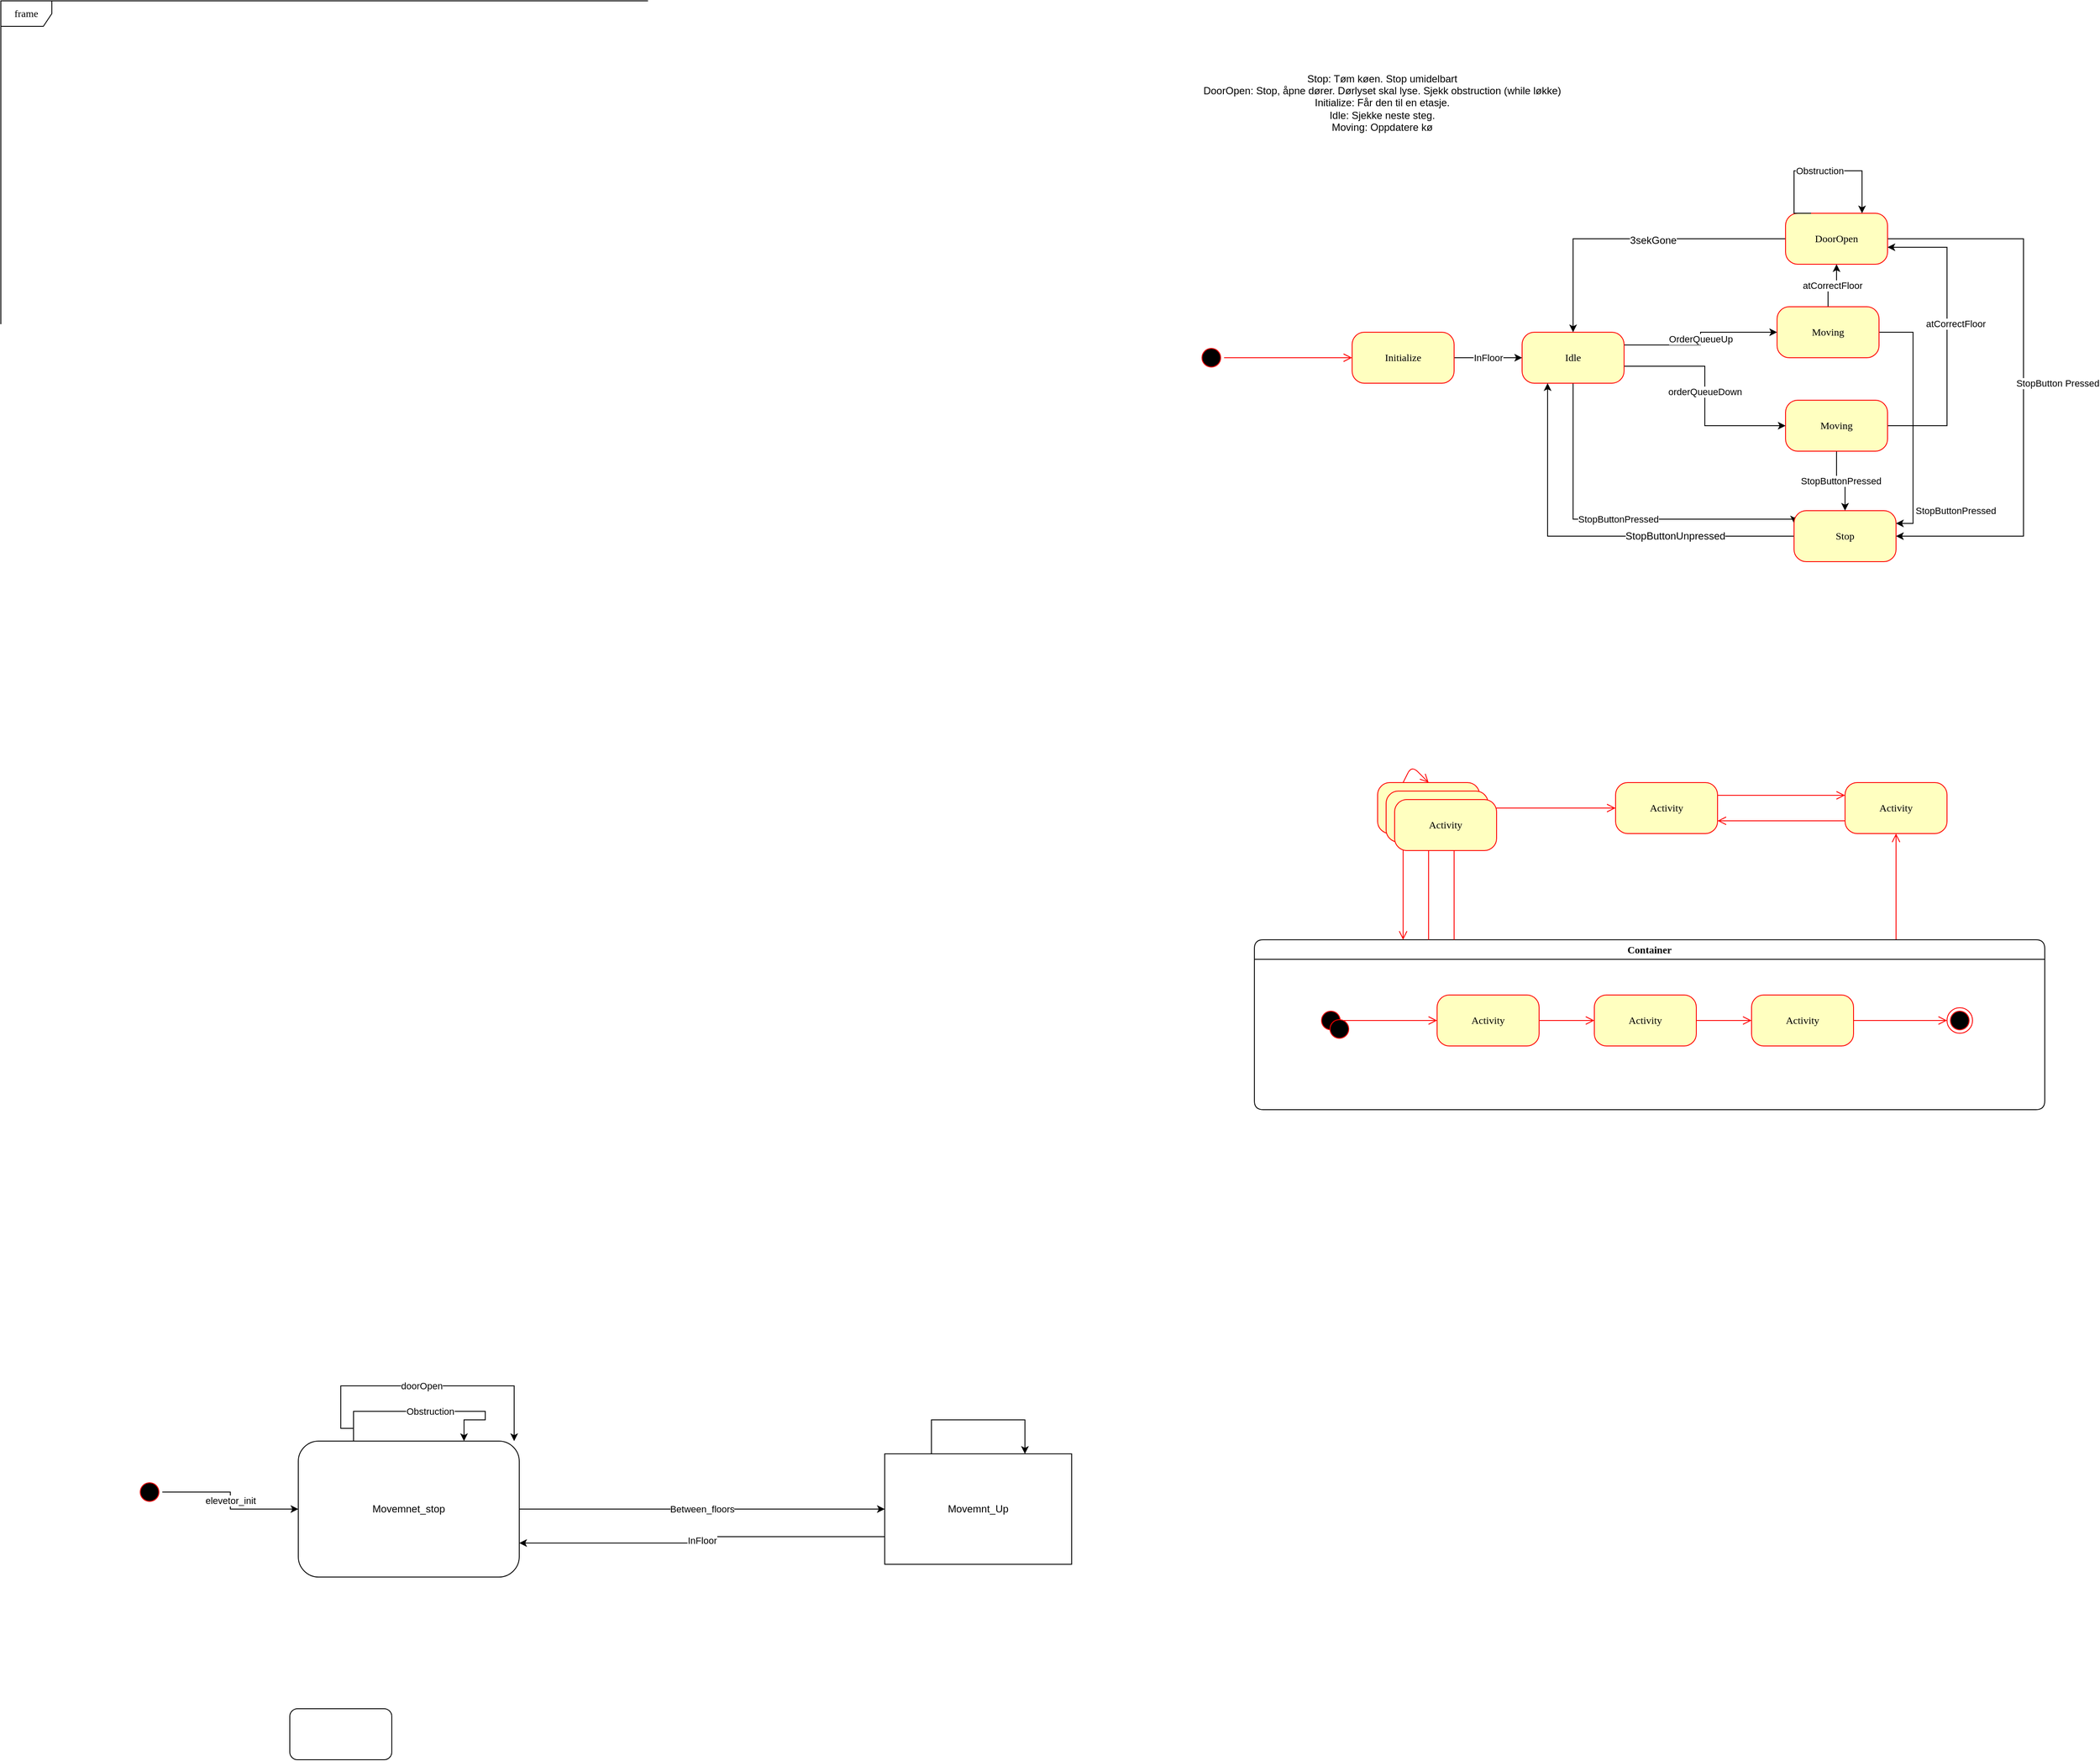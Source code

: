 <mxfile version="12.6.6" type="github">
  <diagram name="Page-1" id="58cdce13-f638-feb5-8d6f-7d28b1aa9fa0">
    <mxGraphModel dx="3329" dy="1597" grid="1" gridSize="10" guides="1" tooltips="1" connect="1" arrows="1" fold="1" page="1" pageScale="1" pageWidth="1100" pageHeight="850" background="#ffffff" math="0" shadow="0">
      <root>
        <mxCell id="0"/>
        <mxCell id="1" parent="0"/>
        <mxCell id="382b91b5511bd0f7-5" value="Activity" style="rounded=1;whiteSpace=wrap;html=1;arcSize=24;fillColor=#ffffc0;strokeColor=#ff0000;shadow=0;comic=0;labelBackgroundColor=none;fontFamily=Verdana;fontSize=12;fontColor=#000000;align=center;" parent="1" vertex="1">
          <mxGeometry x="240" y="310" width="120" height="60" as="geometry"/>
        </mxCell>
        <mxCell id="3cde6dad864a17aa-13" style="edgeStyle=elbowEdgeStyle;html=1;exitX=0;exitY=0.75;entryX=1;entryY=0.75;labelBackgroundColor=none;endArrow=open;endSize=8;strokeColor=#ff0000;fontFamily=Verdana;fontSize=12;align=left;" parent="1" source="382b91b5511bd0f7-9" target="382b91b5511bd0f7-10" edge="1">
          <mxGeometry relative="1" as="geometry"/>
        </mxCell>
        <mxCell id="382b91b5511bd0f7-9" value="Activity" style="rounded=1;whiteSpace=wrap;html=1;arcSize=24;fillColor=#ffffc0;strokeColor=#ff0000;shadow=0;comic=0;labelBackgroundColor=none;fontFamily=Verdana;fontSize=12;fontColor=#000000;align=center;" parent="1" vertex="1">
          <mxGeometry x="790" y="310" width="120" height="60" as="geometry"/>
        </mxCell>
        <mxCell id="382b91b5511bd0f7-10" value="Activity" style="rounded=1;whiteSpace=wrap;html=1;arcSize=24;fillColor=#ffffc0;strokeColor=#ff0000;shadow=0;comic=0;labelBackgroundColor=none;fontFamily=Verdana;fontSize=12;fontColor=#000000;align=center;" parent="1" vertex="1">
          <mxGeometry x="520" y="310" width="120" height="60" as="geometry"/>
        </mxCell>
        <mxCell id="3cde6dad864a17aa-5" style="edgeStyle=elbowEdgeStyle;html=1;labelBackgroundColor=none;endArrow=open;endSize=8;strokeColor=#ff0000;fontFamily=Verdana;fontSize=12;align=left;" parent="1" source="2a3bc250acf0617d-7" target="382b91b5511bd0f7-9" edge="1">
          <mxGeometry relative="1" as="geometry"/>
        </mxCell>
        <mxCell id="2a3bc250acf0617d-7" value="Container" style="swimlane;whiteSpace=wrap;html=1;rounded=1;shadow=0;comic=0;labelBackgroundColor=none;strokeWidth=1;fontFamily=Verdana;fontSize=12;align=center;" parent="1" vertex="1">
          <mxGeometry x="95" y="495" width="930" height="200" as="geometry"/>
        </mxCell>
        <mxCell id="3cde6dad864a17aa-10" style="edgeStyle=elbowEdgeStyle;html=1;labelBackgroundColor=none;endArrow=open;endSize=8;strokeColor=#ff0000;fontFamily=Verdana;fontSize=12;align=left;" parent="2a3bc250acf0617d-7" source="382b91b5511bd0f7-8" target="3cde6dad864a17aa-1" edge="1">
          <mxGeometry relative="1" as="geometry"/>
        </mxCell>
        <mxCell id="382b91b5511bd0f7-8" value="Activity" style="rounded=1;whiteSpace=wrap;html=1;arcSize=24;fillColor=#ffffc0;strokeColor=#ff0000;shadow=0;comic=0;labelBackgroundColor=none;fontFamily=Verdana;fontSize=12;fontColor=#000000;align=center;" parent="2a3bc250acf0617d-7" vertex="1">
          <mxGeometry x="215" y="65" width="120" height="60" as="geometry"/>
        </mxCell>
        <mxCell id="24f968d109e7d6b4-3" value="" style="ellipse;html=1;shape=endState;fillColor=#000000;strokeColor=#ff0000;rounded=1;shadow=0;comic=0;labelBackgroundColor=none;fontFamily=Verdana;fontSize=12;fontColor=#000000;align=center;" parent="2a3bc250acf0617d-7" vertex="1">
          <mxGeometry x="815" y="80" width="30" height="30" as="geometry"/>
        </mxCell>
        <mxCell id="3cde6dad864a17aa-9" style="edgeStyle=elbowEdgeStyle;html=1;labelBackgroundColor=none;endArrow=open;endSize=8;strokeColor=#ff0000;fontFamily=Verdana;fontSize=12;align=left;" parent="2a3bc250acf0617d-7" source="2a3bc250acf0617d-3" target="382b91b5511bd0f7-8" edge="1">
          <mxGeometry relative="1" as="geometry"/>
        </mxCell>
        <mxCell id="2a3bc250acf0617d-3" value="" style="ellipse;html=1;shape=startState;fillColor=#000000;strokeColor=#ff0000;rounded=1;shadow=0;comic=0;labelBackgroundColor=none;fontFamily=Verdana;fontSize=12;fontColor=#000000;align=center;direction=south;" parent="2a3bc250acf0617d-7" vertex="1">
          <mxGeometry x="75" y="80" width="30" height="30" as="geometry"/>
        </mxCell>
        <mxCell id="3cde6dad864a17aa-11" style="edgeStyle=elbowEdgeStyle;html=1;labelBackgroundColor=none;endArrow=open;endSize=8;strokeColor=#ff0000;fontFamily=Verdana;fontSize=12;align=left;" parent="2a3bc250acf0617d-7" source="3cde6dad864a17aa-1" target="3cde6dad864a17aa-2" edge="1">
          <mxGeometry relative="1" as="geometry"/>
        </mxCell>
        <mxCell id="3cde6dad864a17aa-1" value="Activity" style="rounded=1;whiteSpace=wrap;html=1;arcSize=24;fillColor=#ffffc0;strokeColor=#ff0000;shadow=0;comic=0;labelBackgroundColor=none;fontFamily=Verdana;fontSize=12;fontColor=#000000;align=center;" parent="2a3bc250acf0617d-7" vertex="1">
          <mxGeometry x="400" y="65" width="120" height="60" as="geometry"/>
        </mxCell>
        <mxCell id="3cde6dad864a17aa-12" style="edgeStyle=elbowEdgeStyle;html=1;labelBackgroundColor=none;endArrow=open;endSize=8;strokeColor=#ff0000;fontFamily=Verdana;fontSize=12;align=left;" parent="2a3bc250acf0617d-7" source="3cde6dad864a17aa-2" target="24f968d109e7d6b4-3" edge="1">
          <mxGeometry relative="1" as="geometry"/>
        </mxCell>
        <mxCell id="3cde6dad864a17aa-2" value="Activity" style="rounded=1;whiteSpace=wrap;html=1;arcSize=24;fillColor=#ffffc0;strokeColor=#ff0000;shadow=0;comic=0;labelBackgroundColor=none;fontFamily=Verdana;fontSize=12;fontColor=#000000;align=center;" parent="2a3bc250acf0617d-7" vertex="1">
          <mxGeometry x="585" y="65" width="120" height="60" as="geometry"/>
        </mxCell>
        <mxCell id="2a3bc250acf0617d-8" value="frame" style="shape=umlFrame;whiteSpace=wrap;html=1;rounded=1;shadow=0;comic=0;labelBackgroundColor=none;strokeWidth=1;fontFamily=Verdana;fontSize=12;align=center;" parent="1" vertex="1">
          <mxGeometry x="-1380" y="-610" width="1050" height="745" as="geometry"/>
        </mxCell>
        <mxCell id="2a3bc250acf0617d-12" style="edgeStyle=orthogonalEdgeStyle;html=1;exitX=0.25;exitY=0;entryX=0.5;entryY=0;labelBackgroundColor=none;endArrow=open;endSize=8;strokeColor=#ff0000;fontFamily=Verdana;fontSize=12;align=left;entryDx=0;entryDy=0;" parent="1" source="382b91b5511bd0f7-5" target="382b91b5511bd0f7-5" edge="1">
          <mxGeometry relative="1" as="geometry">
            <Array as="points">
              <mxPoint x="280" y="290"/>
            </Array>
          </mxGeometry>
        </mxCell>
        <mxCell id="2a3bc250acf0617d-13" style="edgeStyle=orthogonalEdgeStyle;html=1;exitX=1;exitY=0.5;entryX=0;entryY=0.5;labelBackgroundColor=none;endArrow=open;endSize=8;strokeColor=#ff0000;fontFamily=Verdana;fontSize=12;align=left;" parent="1" source="382b91b5511bd0f7-5" target="382b91b5511bd0f7-10" edge="1">
          <mxGeometry relative="1" as="geometry"/>
        </mxCell>
        <mxCell id="2a3bc250acf0617d-15" style="edgeStyle=orthogonalEdgeStyle;html=1;exitX=1;exitY=0.25;entryX=0;entryY=0.25;labelBackgroundColor=none;endArrow=open;endSize=8;strokeColor=#ff0000;fontFamily=Verdana;fontSize=12;align=left;" parent="1" source="382b91b5511bd0f7-10" target="382b91b5511bd0f7-9" edge="1">
          <mxGeometry relative="1" as="geometry"/>
        </mxCell>
        <mxCell id="3cde6dad864a17aa-6" style="edgeStyle=elbowEdgeStyle;html=1;labelBackgroundColor=none;endArrow=open;endSize=8;strokeColor=#ff0000;fontFamily=Verdana;fontSize=12;align=left;entryX=0.75;entryY=1;" parent="1" source="2a3bc250acf0617d-7" target="382b91b5511bd0f7-5" edge="1">
          <mxGeometry relative="1" as="geometry">
            <mxPoint x="340" y="505" as="sourcePoint"/>
            <mxPoint x="340" y="380" as="targetPoint"/>
          </mxGeometry>
        </mxCell>
        <mxCell id="3cde6dad864a17aa-7" style="edgeStyle=elbowEdgeStyle;html=1;labelBackgroundColor=none;endArrow=open;endSize=8;strokeColor=#ff0000;fontFamily=Verdana;fontSize=12;align=left;entryX=0.5;entryY=1;" parent="1" source="2a3bc250acf0617d-7" target="382b91b5511bd0f7-5" edge="1">
          <mxGeometry relative="1" as="geometry">
            <mxPoint x="340" y="505" as="sourcePoint"/>
            <mxPoint x="340" y="380" as="targetPoint"/>
          </mxGeometry>
        </mxCell>
        <mxCell id="3cde6dad864a17aa-8" style="edgeStyle=elbowEdgeStyle;html=1;labelBackgroundColor=none;endArrow=open;endSize=8;strokeColor=#ff0000;fontFamily=Verdana;fontSize=12;align=left;exitX=0.25;exitY=1;" parent="1" source="382b91b5511bd0f7-5" target="2a3bc250acf0617d-7" edge="1">
          <mxGeometry relative="1" as="geometry">
            <mxPoint x="350" y="515" as="sourcePoint"/>
            <mxPoint x="350" y="390" as="targetPoint"/>
          </mxGeometry>
        </mxCell>
        <mxCell id="xnfGC8_ZxIWT7jYt_e5Y-1" value="Activity" style="rounded=1;whiteSpace=wrap;html=1;arcSize=24;fillColor=#ffffc0;strokeColor=#ff0000;shadow=0;comic=0;labelBackgroundColor=none;fontFamily=Verdana;fontSize=12;fontColor=#000000;align=center;" vertex="1" parent="1">
          <mxGeometry x="250" y="320" width="120" height="60" as="geometry"/>
        </mxCell>
        <mxCell id="xnfGC8_ZxIWT7jYt_e5Y-2" value="Activity" style="rounded=1;whiteSpace=wrap;html=1;arcSize=24;fillColor=#ffffc0;strokeColor=#ff0000;shadow=0;comic=0;labelBackgroundColor=none;fontFamily=Verdana;fontSize=12;fontColor=#000000;align=center;" vertex="1" parent="1">
          <mxGeometry x="260" y="330" width="120" height="60" as="geometry"/>
        </mxCell>
        <mxCell id="xnfGC8_ZxIWT7jYt_e5Y-14" value="Between_floors" style="edgeStyle=orthogonalEdgeStyle;rounded=0;orthogonalLoop=1;jettySize=auto;html=1;entryX=0;entryY=0.5;entryDx=0;entryDy=0;" edge="1" parent="1" source="xnfGC8_ZxIWT7jYt_e5Y-3" target="xnfGC8_ZxIWT7jYt_e5Y-9">
          <mxGeometry relative="1" as="geometry">
            <mxPoint x="-800" y="1100" as="targetPoint"/>
          </mxGeometry>
        </mxCell>
        <mxCell id="xnfGC8_ZxIWT7jYt_e5Y-3" value="Movemnet_stop" style="rounded=1;whiteSpace=wrap;html=1;" vertex="1" parent="1">
          <mxGeometry x="-1030" y="1085" width="260" height="160" as="geometry"/>
        </mxCell>
        <mxCell id="xnfGC8_ZxIWT7jYt_e5Y-4" value="" style="ellipse;html=1;shape=startState;fillColor=#000000;strokeColor=#ff0000;rounded=1;shadow=0;comic=0;labelBackgroundColor=none;fontFamily=Verdana;fontSize=12;fontColor=#000000;align=center;direction=south;" vertex="1" parent="1">
          <mxGeometry x="180" y="585" width="30" height="30" as="geometry"/>
        </mxCell>
        <mxCell id="xnfGC8_ZxIWT7jYt_e5Y-6" value="elevetor_init" style="edgeStyle=orthogonalEdgeStyle;rounded=0;orthogonalLoop=1;jettySize=auto;html=1;" edge="1" parent="1" source="xnfGC8_ZxIWT7jYt_e5Y-5" target="xnfGC8_ZxIWT7jYt_e5Y-3">
          <mxGeometry relative="1" as="geometry"/>
        </mxCell>
        <mxCell id="xnfGC8_ZxIWT7jYt_e5Y-5" value="" style="ellipse;html=1;shape=startState;fillColor=#000000;strokeColor=#ff0000;rounded=1;shadow=0;comic=0;labelBackgroundColor=none;fontFamily=Verdana;fontSize=12;fontColor=#000000;align=center;direction=south;" vertex="1" parent="1">
          <mxGeometry x="-1220" y="1130" width="30" height="30" as="geometry"/>
        </mxCell>
        <mxCell id="xnfGC8_ZxIWT7jYt_e5Y-18" value="InFloor" style="edgeStyle=orthogonalEdgeStyle;rounded=0;orthogonalLoop=1;jettySize=auto;html=1;exitX=0;exitY=0.75;exitDx=0;exitDy=0;entryX=1;entryY=0.75;entryDx=0;entryDy=0;" edge="1" parent="1" source="xnfGC8_ZxIWT7jYt_e5Y-9" target="xnfGC8_ZxIWT7jYt_e5Y-3">
          <mxGeometry relative="1" as="geometry"/>
        </mxCell>
        <mxCell id="xnfGC8_ZxIWT7jYt_e5Y-9" value="Movemnt_Up" style="rounded=0;whiteSpace=wrap;html=1;" vertex="1" parent="1">
          <mxGeometry x="-340" y="1100" width="220" height="130" as="geometry"/>
        </mxCell>
        <mxCell id="xnfGC8_ZxIWT7jYt_e5Y-17" style="edgeStyle=orthogonalEdgeStyle;rounded=0;orthogonalLoop=1;jettySize=auto;html=1;exitX=0.25;exitY=0;exitDx=0;exitDy=0;entryX=0.75;entryY=0;entryDx=0;entryDy=0;" edge="1" parent="1" source="xnfGC8_ZxIWT7jYt_e5Y-9" target="xnfGC8_ZxIWT7jYt_e5Y-9">
          <mxGeometry relative="1" as="geometry">
            <Array as="points">
              <mxPoint x="-285" y="1060"/>
              <mxPoint x="-175" y="1060"/>
            </Array>
          </mxGeometry>
        </mxCell>
        <mxCell id="xnfGC8_ZxIWT7jYt_e5Y-19" value="" style="rounded=1;whiteSpace=wrap;html=1;" vertex="1" parent="1">
          <mxGeometry x="-1040" y="1400" width="120" height="60" as="geometry"/>
        </mxCell>
        <mxCell id="xnfGC8_ZxIWT7jYt_e5Y-20" value="doorOpen" style="edgeStyle=orthogonalEdgeStyle;rounded=0;orthogonalLoop=1;jettySize=auto;html=1;exitX=0.25;exitY=0;exitDx=0;exitDy=0;" edge="1" parent="1" source="xnfGC8_ZxIWT7jYt_e5Y-3" target="xnfGC8_ZxIWT7jYt_e5Y-3">
          <mxGeometry relative="1" as="geometry">
            <Array as="points">
              <mxPoint x="-980" y="1070"/>
              <mxPoint x="-980" y="1020"/>
              <mxPoint x="-776" y="1020"/>
            </Array>
          </mxGeometry>
        </mxCell>
        <mxCell id="xnfGC8_ZxIWT7jYt_e5Y-26" value="Obstruction" style="edgeStyle=orthogonalEdgeStyle;rounded=0;orthogonalLoop=1;jettySize=auto;html=1;exitX=0.25;exitY=0;exitDx=0;exitDy=0;entryX=0.75;entryY=0;entryDx=0;entryDy=0;" edge="1" parent="1" source="xnfGC8_ZxIWT7jYt_e5Y-3" target="xnfGC8_ZxIWT7jYt_e5Y-3">
          <mxGeometry relative="1" as="geometry">
            <mxPoint x="-740" y="1080" as="targetPoint"/>
            <Array as="points">
              <mxPoint x="-935" y="1050"/>
              <mxPoint x="-810" y="1050"/>
              <mxPoint x="-810" y="1060"/>
              <mxPoint x="-805" y="1060"/>
            </Array>
          </mxGeometry>
        </mxCell>
        <mxCell id="xnfGC8_ZxIWT7jYt_e5Y-49" value="InFloor" style="edgeStyle=orthogonalEdgeStyle;rounded=0;orthogonalLoop=1;jettySize=auto;html=1;" edge="1" parent="1" source="xnfGC8_ZxIWT7jYt_e5Y-38" target="xnfGC8_ZxIWT7jYt_e5Y-48">
          <mxGeometry relative="1" as="geometry"/>
        </mxCell>
        <mxCell id="xnfGC8_ZxIWT7jYt_e5Y-38" value="Initialize" style="rounded=1;whiteSpace=wrap;html=1;arcSize=24;fillColor=#ffffc0;strokeColor=#ff0000;shadow=0;comic=0;labelBackgroundColor=none;fontFamily=Verdana;fontSize=12;fontColor=#000000;align=center;" vertex="1" parent="1">
          <mxGeometry x="210" y="-220" width="120" height="60" as="geometry"/>
        </mxCell>
        <mxCell id="xnfGC8_ZxIWT7jYt_e5Y-51" value="orderQueueDown" style="edgeStyle=orthogonalEdgeStyle;rounded=0;orthogonalLoop=1;jettySize=auto;html=1;exitX=1;exitY=0.5;exitDx=0;exitDy=0;entryX=0;entryY=0.5;entryDx=0;entryDy=0;" edge="1" parent="1" source="xnfGC8_ZxIWT7jYt_e5Y-48" target="xnfGC8_ZxIWT7jYt_e5Y-50">
          <mxGeometry relative="1" as="geometry">
            <Array as="points">
              <mxPoint x="530" y="-180"/>
              <mxPoint x="625" y="-180"/>
              <mxPoint x="625" y="-110"/>
            </Array>
          </mxGeometry>
        </mxCell>
        <mxCell id="xnfGC8_ZxIWT7jYt_e5Y-61" value="StopButtonPressed" style="edgeStyle=orthogonalEdgeStyle;rounded=0;orthogonalLoop=1;jettySize=auto;html=1;exitX=0.5;exitY=1;exitDx=0;exitDy=0;entryX=0;entryY=0.25;entryDx=0;entryDy=0;" edge="1" parent="1" source="xnfGC8_ZxIWT7jYt_e5Y-48" target="xnfGC8_ZxIWT7jYt_e5Y-57">
          <mxGeometry relative="1" as="geometry">
            <Array as="points">
              <mxPoint x="470"/>
              <mxPoint x="730"/>
            </Array>
          </mxGeometry>
        </mxCell>
        <mxCell id="xnfGC8_ZxIWT7jYt_e5Y-72" value="OrderQueueUp" style="edgeStyle=orthogonalEdgeStyle;rounded=0;orthogonalLoop=1;jettySize=auto;html=1;exitX=1;exitY=0.25;exitDx=0;exitDy=0;entryX=0;entryY=0.5;entryDx=0;entryDy=0;" edge="1" parent="1" source="xnfGC8_ZxIWT7jYt_e5Y-48" target="xnfGC8_ZxIWT7jYt_e5Y-70">
          <mxGeometry relative="1" as="geometry"/>
        </mxCell>
        <mxCell id="xnfGC8_ZxIWT7jYt_e5Y-48" value="Idle" style="rounded=1;whiteSpace=wrap;html=1;arcSize=24;fillColor=#ffffc0;strokeColor=#ff0000;shadow=0;comic=0;labelBackgroundColor=none;fontFamily=Verdana;fontSize=12;fontColor=#000000;align=center;" vertex="1" parent="1">
          <mxGeometry x="410" y="-220" width="120" height="60" as="geometry"/>
        </mxCell>
        <mxCell id="xnfGC8_ZxIWT7jYt_e5Y-54" value="atCorrectFloor" style="edgeStyle=orthogonalEdgeStyle;rounded=0;orthogonalLoop=1;jettySize=auto;html=1;" edge="1" parent="1" source="xnfGC8_ZxIWT7jYt_e5Y-50" target="xnfGC8_ZxIWT7jYt_e5Y-53">
          <mxGeometry x="0.086" y="-10" relative="1" as="geometry">
            <Array as="points">
              <mxPoint x="910" y="-110"/>
              <mxPoint x="910" y="-320"/>
            </Array>
            <mxPoint as="offset"/>
          </mxGeometry>
        </mxCell>
        <mxCell id="xnfGC8_ZxIWT7jYt_e5Y-58" value="StopButtonPressed" style="edgeStyle=orthogonalEdgeStyle;rounded=0;orthogonalLoop=1;jettySize=auto;html=1;" edge="1" parent="1" source="xnfGC8_ZxIWT7jYt_e5Y-50" target="xnfGC8_ZxIWT7jYt_e5Y-57">
          <mxGeometry relative="1" as="geometry"/>
        </mxCell>
        <mxCell id="xnfGC8_ZxIWT7jYt_e5Y-50" value="Moving" style="rounded=1;whiteSpace=wrap;html=1;arcSize=24;fillColor=#ffffc0;strokeColor=#ff0000;shadow=0;comic=0;labelBackgroundColor=none;fontFamily=Verdana;fontSize=12;fontColor=#000000;align=center;" vertex="1" parent="1">
          <mxGeometry x="720" y="-140" width="120" height="60" as="geometry"/>
        </mxCell>
        <mxCell id="xnfGC8_ZxIWT7jYt_e5Y-59" style="edgeStyle=orthogonalEdgeStyle;rounded=0;orthogonalLoop=1;jettySize=auto;html=1;entryX=0.25;entryY=1;entryDx=0;entryDy=0;" edge="1" parent="1" source="xnfGC8_ZxIWT7jYt_e5Y-57" target="xnfGC8_ZxIWT7jYt_e5Y-48">
          <mxGeometry relative="1" as="geometry"/>
        </mxCell>
        <mxCell id="xnfGC8_ZxIWT7jYt_e5Y-60" value="StopButtonUnpressed" style="text;html=1;align=center;verticalAlign=middle;resizable=0;points=[];labelBackgroundColor=#ffffff;" vertex="1" connectable="0" parent="xnfGC8_ZxIWT7jYt_e5Y-59">
          <mxGeometry x="-0.405" relative="1" as="geometry">
            <mxPoint as="offset"/>
          </mxGeometry>
        </mxCell>
        <mxCell id="xnfGC8_ZxIWT7jYt_e5Y-57" value="Stop" style="rounded=1;whiteSpace=wrap;html=1;arcSize=24;fillColor=#ffffc0;strokeColor=#ff0000;shadow=0;comic=0;labelBackgroundColor=none;fontFamily=Verdana;fontSize=12;fontColor=#000000;align=center;" vertex="1" parent="1">
          <mxGeometry x="730" y="-10" width="120" height="60" as="geometry"/>
        </mxCell>
        <mxCell id="xnfGC8_ZxIWT7jYt_e5Y-55" style="edgeStyle=orthogonalEdgeStyle;rounded=0;orthogonalLoop=1;jettySize=auto;html=1;entryX=0.5;entryY=0;entryDx=0;entryDy=0;" edge="1" parent="1" source="xnfGC8_ZxIWT7jYt_e5Y-53" target="xnfGC8_ZxIWT7jYt_e5Y-48">
          <mxGeometry relative="1" as="geometry"/>
        </mxCell>
        <mxCell id="xnfGC8_ZxIWT7jYt_e5Y-56" value="3sekGone" style="text;html=1;align=center;verticalAlign=middle;resizable=0;points=[];labelBackgroundColor=#ffffff;" vertex="1" connectable="0" parent="xnfGC8_ZxIWT7jYt_e5Y-55">
          <mxGeometry x="-0.131" y="2" relative="1" as="geometry">
            <mxPoint as="offset"/>
          </mxGeometry>
        </mxCell>
        <mxCell id="xnfGC8_ZxIWT7jYt_e5Y-63" value="StopButton Pressed" style="edgeStyle=orthogonalEdgeStyle;rounded=0;orthogonalLoop=1;jettySize=auto;html=1;exitX=1;exitY=0.5;exitDx=0;exitDy=0;entryX=1;entryY=0.5;entryDx=0;entryDy=0;" edge="1" parent="1" source="xnfGC8_ZxIWT7jYt_e5Y-53" target="xnfGC8_ZxIWT7jYt_e5Y-57">
          <mxGeometry y="40" relative="1" as="geometry">
            <Array as="points">
              <mxPoint x="1000" y="-330"/>
              <mxPoint x="1000" y="20"/>
            </Array>
            <mxPoint as="offset"/>
          </mxGeometry>
        </mxCell>
        <mxCell id="xnfGC8_ZxIWT7jYt_e5Y-53" value="DoorOpen" style="rounded=1;whiteSpace=wrap;html=1;arcSize=24;fillColor=#ffffc0;strokeColor=#ff0000;shadow=0;comic=0;labelBackgroundColor=none;fontFamily=Verdana;fontSize=12;fontColor=#000000;align=center;" vertex="1" parent="1">
          <mxGeometry x="720" y="-360" width="120" height="60" as="geometry"/>
        </mxCell>
        <mxCell id="xnfGC8_ZxIWT7jYt_e5Y-44" value="" style="ellipse;html=1;shape=startState;fillColor=#000000;strokeColor=#ff0000;rounded=1;shadow=0;comic=0;labelBackgroundColor=none;fontFamily=Verdana;fontSize=12;fontColor=#000000;align=center;direction=south;" vertex="1" parent="1">
          <mxGeometry x="29.33" y="-205" width="30" height="30" as="geometry"/>
        </mxCell>
        <mxCell id="xnfGC8_ZxIWT7jYt_e5Y-45" value="" style="edgeStyle=orthogonalEdgeStyle;html=1;labelBackgroundColor=none;endArrow=open;endSize=8;strokeColor=#ff0000;fontFamily=Verdana;fontSize=12;align=left;entryX=0;entryY=0.5;entryDx=0;entryDy=0;" edge="1" parent="1" source="xnfGC8_ZxIWT7jYt_e5Y-44" target="xnfGC8_ZxIWT7jYt_e5Y-38">
          <mxGeometry x="-0.12" relative="1" as="geometry">
            <mxPoint x="9.33" y="-190.42" as="sourcePoint"/>
            <mxPoint x="170.0" y="-190.42" as="targetPoint"/>
            <mxPoint as="offset"/>
          </mxGeometry>
        </mxCell>
        <mxCell id="xnfGC8_ZxIWT7jYt_e5Y-64" value="&lt;div&gt;Stop: Tøm køen. Stop umidelbart&lt;/div&gt;&lt;div&gt;DoorOpen: Stop, åpne dører. Dørlyset skal lyse. Sjekk obstruction (while løkke)&lt;br&gt;&lt;/div&gt;&lt;div&gt;Initialize: Får den til en etasje.&lt;/div&gt;&lt;div&gt;Idle: Sjekke neste steg. &lt;br&gt;&lt;/div&gt;&lt;div&gt;Moving: Oppdatere kø&lt;br&gt;&lt;/div&gt;" style="text;html=1;align=center;verticalAlign=middle;resizable=0;points=[];autosize=1;" vertex="1" parent="1">
          <mxGeometry x="-5" y="-530" width="500" height="80" as="geometry"/>
        </mxCell>
        <mxCell id="xnfGC8_ZxIWT7jYt_e5Y-65" value="Obstruction" style="edgeStyle=orthogonalEdgeStyle;rounded=0;orthogonalLoop=1;jettySize=auto;html=1;exitX=0.25;exitY=0;exitDx=0;exitDy=0;entryX=0.75;entryY=0;entryDx=0;entryDy=0;" edge="1" parent="1" source="xnfGC8_ZxIWT7jYt_e5Y-53" target="xnfGC8_ZxIWT7jYt_e5Y-53">
          <mxGeometry relative="1" as="geometry">
            <Array as="points">
              <mxPoint x="730" y="-360"/>
              <mxPoint x="730" y="-410"/>
              <mxPoint x="810" y="-410"/>
            </Array>
          </mxGeometry>
        </mxCell>
        <mxCell id="xnfGC8_ZxIWT7jYt_e5Y-73" value="&lt;div&gt;StopButtonPressed&lt;/div&gt;" style="edgeStyle=orthogonalEdgeStyle;rounded=0;orthogonalLoop=1;jettySize=auto;html=1;exitX=1;exitY=0.5;exitDx=0;exitDy=0;entryX=1;entryY=0.25;entryDx=0;entryDy=0;" edge="1" parent="1" source="xnfGC8_ZxIWT7jYt_e5Y-70" target="xnfGC8_ZxIWT7jYt_e5Y-57">
          <mxGeometry x="0.754" y="50" relative="1" as="geometry">
            <mxPoint as="offset"/>
          </mxGeometry>
        </mxCell>
        <mxCell id="xnfGC8_ZxIWT7jYt_e5Y-74" value="atCorrectFloor" style="edgeStyle=orthogonalEdgeStyle;rounded=0;orthogonalLoop=1;jettySize=auto;html=1;exitX=0.5;exitY=0;exitDx=0;exitDy=0;entryX=0.5;entryY=1;entryDx=0;entryDy=0;" edge="1" parent="1" source="xnfGC8_ZxIWT7jYt_e5Y-70" target="xnfGC8_ZxIWT7jYt_e5Y-53">
          <mxGeometry relative="1" as="geometry"/>
        </mxCell>
        <mxCell id="xnfGC8_ZxIWT7jYt_e5Y-70" value="Moving" style="rounded=1;whiteSpace=wrap;html=1;arcSize=24;fillColor=#ffffc0;strokeColor=#ff0000;shadow=0;comic=0;labelBackgroundColor=none;fontFamily=Verdana;fontSize=12;fontColor=#000000;align=center;" vertex="1" parent="1">
          <mxGeometry x="710" y="-250" width="120" height="60" as="geometry"/>
        </mxCell>
      </root>
    </mxGraphModel>
  </diagram>
</mxfile>
